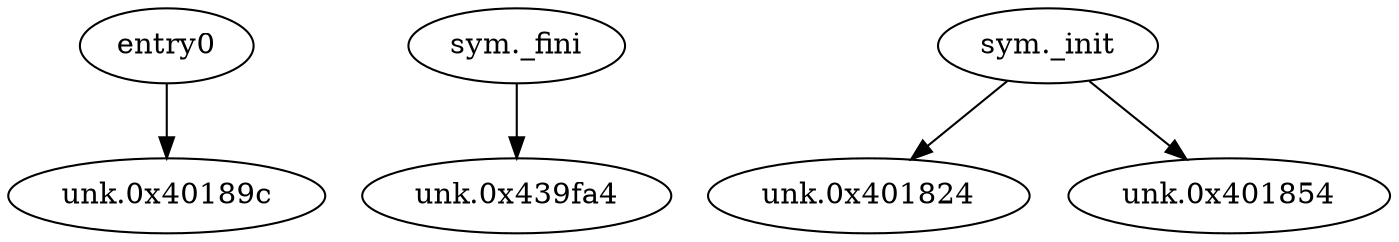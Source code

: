 digraph code {
  "0x00401890" [label="entry0"];
  "0x00401890" -> "0x0040189c";
  "0x0040189c" [label="unk.0x40189c"];
  "0x00439f80" [label="sym._fini"];
  "0x00439f80" -> "0x00439fa4";
  "0x00439fa4" [label="unk.0x439fa4"];
  "0x00401800" [label="sym._init"];
  "0x00401800" -> "0x00401824";
  "0x00401824" [label="unk.0x401824"];
  "0x00401800" -> "0x00401854";
  "0x00401854" [label="unk.0x401854"];
}